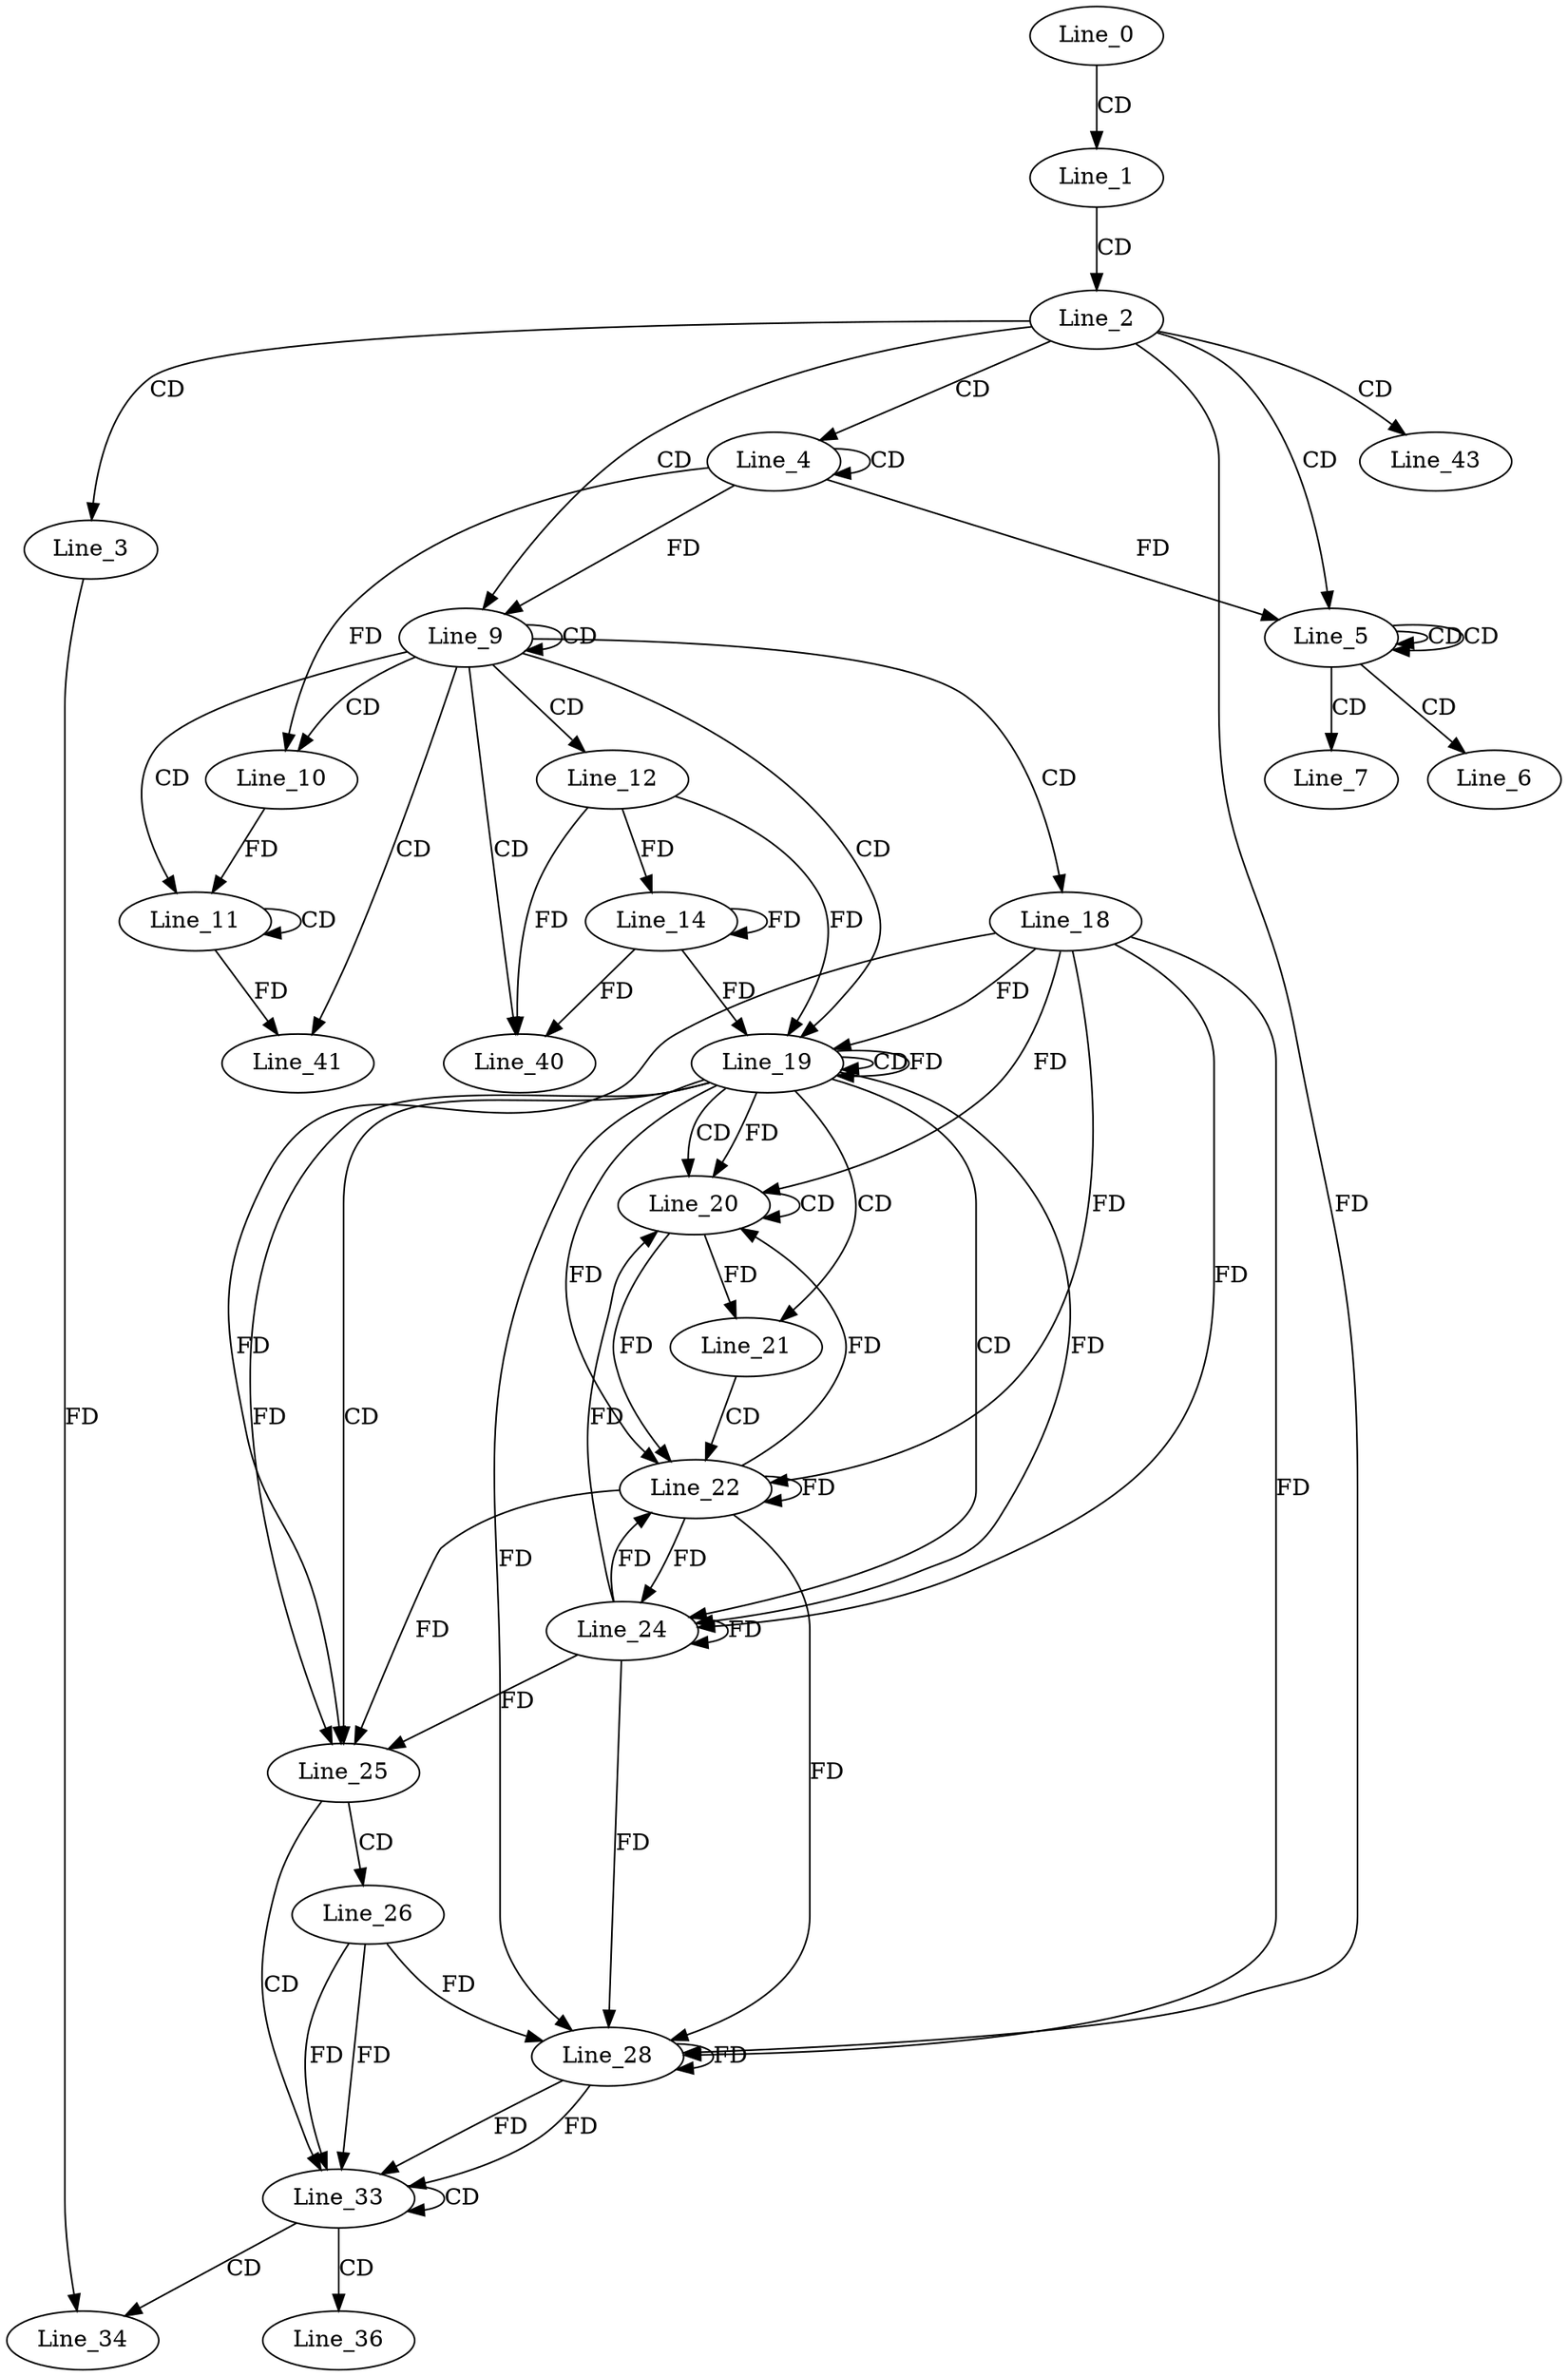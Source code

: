 digraph G {
  Line_0;
  Line_1;
  Line_2;
  Line_3;
  Line_4;
  Line_4;
  Line_5;
  Line_5;
  Line_5;
  Line_6;
  Line_7;
  Line_9;
  Line_10;
  Line_10;
  Line_11;
  Line_11;
  Line_12;
  Line_14;
  Line_18;
  Line_19;
  Line_19;
  Line_19;
  Line_20;
  Line_20;
  Line_21;
  Line_22;
  Line_22;
  Line_24;
  Line_24;
  Line_25;
  Line_25;
  Line_26;
  Line_28;
  Line_28;
  Line_33;
  Line_33;
  Line_34;
  Line_36;
  Line_40;
  Line_41;
  Line_9;
  Line_43;
  Line_0 -> Line_1 [ label="CD" ];
  Line_1 -> Line_2 [ label="CD" ];
  Line_2 -> Line_3 [ label="CD" ];
  Line_2 -> Line_4 [ label="CD" ];
  Line_4 -> Line_4 [ label="CD" ];
  Line_2 -> Line_5 [ label="CD" ];
  Line_5 -> Line_5 [ label="CD" ];
  Line_5 -> Line_5 [ label="CD" ];
  Line_4 -> Line_5 [ label="FD" ];
  Line_5 -> Line_6 [ label="CD" ];
  Line_5 -> Line_7 [ label="CD" ];
  Line_2 -> Line_9 [ label="CD" ];
  Line_9 -> Line_9 [ label="CD" ];
  Line_9 -> Line_10 [ label="CD" ];
  Line_4 -> Line_10 [ label="FD" ];
  Line_9 -> Line_11 [ label="CD" ];
  Line_11 -> Line_11 [ label="CD" ];
  Line_10 -> Line_11 [ label="FD" ];
  Line_9 -> Line_12 [ label="CD" ];
  Line_12 -> Line_14 [ label="FD" ];
  Line_14 -> Line_14 [ label="FD" ];
  Line_9 -> Line_18 [ label="CD" ];
  Line_9 -> Line_19 [ label="CD" ];
  Line_19 -> Line_19 [ label="CD" ];
  Line_19 -> Line_19 [ label="FD" ];
  Line_18 -> Line_19 [ label="FD" ];
  Line_12 -> Line_19 [ label="FD" ];
  Line_14 -> Line_19 [ label="FD" ];
  Line_19 -> Line_20 [ label="CD" ];
  Line_20 -> Line_20 [ label="CD" ];
  Line_19 -> Line_20 [ label="FD" ];
  Line_18 -> Line_20 [ label="FD" ];
  Line_19 -> Line_21 [ label="CD" ];
  Line_20 -> Line_21 [ label="FD" ];
  Line_21 -> Line_22 [ label="CD" ];
  Line_19 -> Line_22 [ label="FD" ];
  Line_22 -> Line_22 [ label="FD" ];
  Line_18 -> Line_22 [ label="FD" ];
  Line_20 -> Line_22 [ label="FD" ];
  Line_19 -> Line_24 [ label="CD" ];
  Line_19 -> Line_24 [ label="FD" ];
  Line_22 -> Line_24 [ label="FD" ];
  Line_24 -> Line_24 [ label="FD" ];
  Line_18 -> Line_24 [ label="FD" ];
  Line_19 -> Line_25 [ label="CD" ];
  Line_19 -> Line_25 [ label="FD" ];
  Line_22 -> Line_25 [ label="FD" ];
  Line_24 -> Line_25 [ label="FD" ];
  Line_18 -> Line_25 [ label="FD" ];
  Line_25 -> Line_26 [ label="CD" ];
  Line_26 -> Line_28 [ label="FD" ];
  Line_28 -> Line_28 [ label="FD" ];
  Line_2 -> Line_28 [ label="FD" ];
  Line_19 -> Line_28 [ label="FD" ];
  Line_22 -> Line_28 [ label="FD" ];
  Line_24 -> Line_28 [ label="FD" ];
  Line_18 -> Line_28 [ label="FD" ];
  Line_25 -> Line_33 [ label="CD" ];
  Line_26 -> Line_33 [ label="FD" ];
  Line_28 -> Line_33 [ label="FD" ];
  Line_33 -> Line_33 [ label="CD" ];
  Line_26 -> Line_33 [ label="FD" ];
  Line_28 -> Line_33 [ label="FD" ];
  Line_33 -> Line_34 [ label="CD" ];
  Line_3 -> Line_34 [ label="FD" ];
  Line_33 -> Line_36 [ label="CD" ];
  Line_9 -> Line_40 [ label="CD" ];
  Line_12 -> Line_40 [ label="FD" ];
  Line_14 -> Line_40 [ label="FD" ];
  Line_9 -> Line_41 [ label="CD" ];
  Line_11 -> Line_41 [ label="FD" ];
  Line_4 -> Line_9 [ label="FD" ];
  Line_2 -> Line_43 [ label="CD" ];
  Line_22 -> Line_20 [ label="FD" ];
  Line_24 -> Line_20 [ label="FD" ];
  Line_24 -> Line_22 [ label="FD" ];
}
